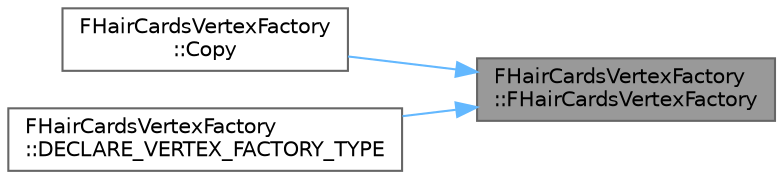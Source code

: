 digraph "FHairCardsVertexFactory::FHairCardsVertexFactory"
{
 // INTERACTIVE_SVG=YES
 // LATEX_PDF_SIZE
  bgcolor="transparent";
  edge [fontname=Helvetica,fontsize=10,labelfontname=Helvetica,labelfontsize=10];
  node [fontname=Helvetica,fontsize=10,shape=box,height=0.2,width=0.4];
  rankdir="RL";
  Node1 [id="Node000001",label="FHairCardsVertexFactory\l::FHairCardsVertexFactory",height=0.2,width=0.4,color="gray40", fillcolor="grey60", style="filled", fontcolor="black",tooltip=" "];
  Node1 -> Node2 [id="edge1_Node000001_Node000002",dir="back",color="steelblue1",style="solid",tooltip=" "];
  Node2 [id="Node000002",label="FHairCardsVertexFactory\l::Copy",height=0.2,width=0.4,color="grey40", fillcolor="white", style="filled",URL="$d4/de2/classFHairCardsVertexFactory.html#a11691a1a9b8e1f6b33a4a67582bd94ab",tooltip="Copy the data from another vertex factory."];
  Node1 -> Node3 [id="edge2_Node000001_Node000003",dir="back",color="steelblue1",style="solid",tooltip=" "];
  Node3 [id="Node000003",label="FHairCardsVertexFactory\l::DECLARE_VERTEX_FACTORY_TYPE",height=0.2,width=0.4,color="grey40", fillcolor="white", style="filled",URL="$d4/de2/classFHairCardsVertexFactory.html#a44e4004d81f05b3f3694b34bb1b2f5ec",tooltip=" "];
}
